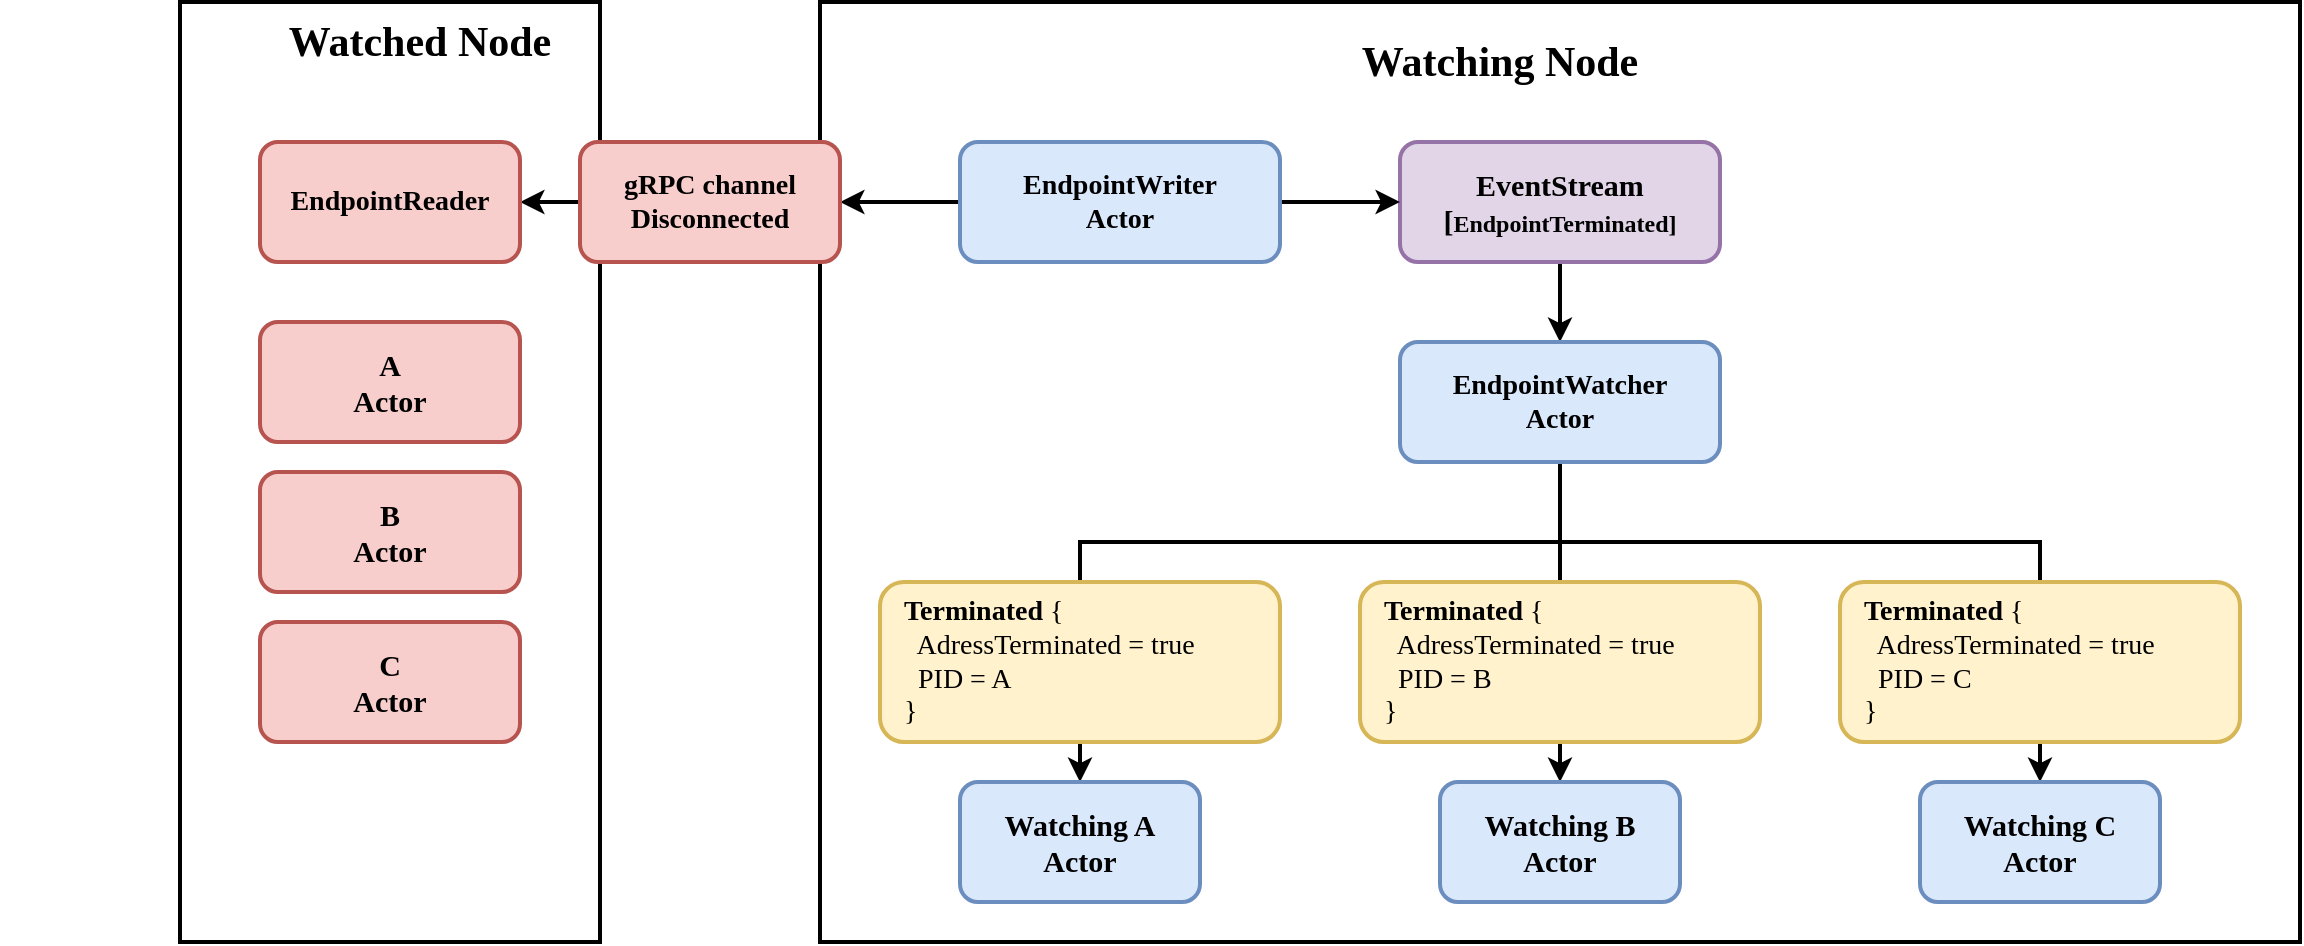 <mxfile version="14.4.3" type="device"><diagram name="Page-1" id="0"><mxGraphModel dx="2210" dy="1521" grid="1" gridSize="10" guides="1" tooltips="1" connect="1" arrows="1" fold="1" page="0" pageScale="1" pageWidth="826" pageHeight="1169" background="#ffffff" math="0" shadow="0"><root><mxCell id="0"/><mxCell id="1" parent="0"/><mxCell id="50" value="" style="whiteSpace=wrap;html=1;shadow=0;comic=0;strokeWidth=2;fontFamily=Comic Sans MS;" parent="1" vertex="1"><mxGeometry x="-10" y="-10" width="210" height="470" as="geometry"/></mxCell><mxCell id="48" value="" style="whiteSpace=wrap;html=1;shadow=0;comic=0;strokeWidth=2;fontFamily=Comic Sans MS;" parent="1" vertex="1"><mxGeometry x="310" y="-10" width="740" height="470" as="geometry"/></mxCell><mxCell id="43" style="edgeStyle=orthogonalEdgeStyle;rounded=0;comic=0;html=1;exitX=0.5;exitY=1;entryX=0.5;entryY=0;startArrow=none;startFill=0;jettySize=auto;orthogonalLoop=1;strokeWidth=2;fontFamily=Comic Sans MS;" parent="1" source="5" target="7" edge="1"><mxGeometry relative="1" as="geometry"/></mxCell><mxCell id="5" value="&lt;b&gt;&lt;font style=&quot;font-size: 15px&quot;&gt;EventStream&lt;/font&gt;&lt;/b&gt;&lt;div&gt;&lt;b&gt;&lt;font style=&quot;font-size: 15px&quot;&gt;[&lt;/font&gt;&lt;/b&gt;&lt;span&gt;&lt;b&gt;EndpointTerminated]&lt;/b&gt;&lt;/span&gt;&lt;/div&gt;" style="rounded=1;whiteSpace=wrap;html=1;shadow=0;comic=0;strokeWidth=2;fontFamily=Comic Sans MS;fillColor=#e1d5e7;strokeColor=#9673a6;" parent="1" vertex="1"><mxGeometry x="600" y="60" width="160" height="60" as="geometry"/></mxCell><mxCell id="29" style="edgeStyle=orthogonalEdgeStyle;rounded=0;comic=0;html=1;exitX=0.5;exitY=1;entryX=0.5;entryY=0;jettySize=auto;orthogonalLoop=1;strokeWidth=2;fontFamily=Comic Sans MS;" parent="1" source="7" target="15" edge="1"><mxGeometry relative="1" as="geometry"/></mxCell><mxCell id="30" style="edgeStyle=orthogonalEdgeStyle;rounded=0;comic=0;html=1;exitX=0.5;exitY=1;entryX=0.5;entryY=0;jettySize=auto;orthogonalLoop=1;strokeWidth=2;fontFamily=Comic Sans MS;" parent="1" source="7" target="17" edge="1"><mxGeometry relative="1" as="geometry"><Array as="points"><mxPoint x="680" y="260"/><mxPoint x="920" y="260"/></Array></mxGeometry></mxCell><mxCell id="39" style="edgeStyle=orthogonalEdgeStyle;rounded=0;comic=0;html=1;exitX=0.5;exitY=1;jettySize=auto;orthogonalLoop=1;strokeWidth=2;fontFamily=Comic Sans MS;" parent="1" source="7" target="11" edge="1"><mxGeometry relative="1" as="geometry"><Array as="points"><mxPoint x="680" y="260"/><mxPoint x="440" y="260"/></Array></mxGeometry></mxCell><mxCell id="7" value="&lt;span style=&quot;font-size: 14px&quot;&gt;&lt;b&gt;EndpointWatcher&lt;/b&gt;&lt;/span&gt;&lt;div&gt;&lt;span style=&quot;font-size: 14px&quot;&gt;&lt;b&gt;Actor&lt;/b&gt;&lt;/span&gt;&lt;/div&gt;" style="rounded=1;whiteSpace=wrap;html=1;shadow=0;comic=0;strokeWidth=2;fontFamily=Comic Sans MS;fillColor=#dae8fc;strokeColor=#6c8ebf;" parent="1" vertex="1"><mxGeometry x="600" y="160" width="160" height="60" as="geometry"/></mxCell><mxCell id="11" value="&lt;span style=&quot;font-size: 15px&quot;&gt;&lt;b&gt;Watching A&lt;/b&gt;&lt;/span&gt;&lt;div&gt;&lt;span style=&quot;font-size: 15px&quot;&gt;&lt;b&gt;Actor&lt;/b&gt;&lt;/span&gt;&lt;/div&gt;" style="rounded=1;whiteSpace=wrap;html=1;shadow=0;comic=0;strokeWidth=2;fontFamily=Comic Sans MS;fillColor=#dae8fc;strokeColor=#6c8ebf;" parent="1" vertex="1"><mxGeometry x="380" y="380" width="120" height="60" as="geometry"/></mxCell><mxCell id="15" value="&lt;span style=&quot;font-size: 15px&quot;&gt;&lt;b&gt;Watching B&lt;/b&gt;&lt;/span&gt;&lt;div&gt;&lt;span style=&quot;font-size: 15px&quot;&gt;&lt;b&gt;Actor&lt;/b&gt;&lt;/span&gt;&lt;/div&gt;" style="rounded=1;whiteSpace=wrap;html=1;shadow=0;comic=0;strokeWidth=2;fontFamily=Comic Sans MS;fillColor=#dae8fc;strokeColor=#6c8ebf;" parent="1" vertex="1"><mxGeometry x="620" y="380" width="120" height="60" as="geometry"/></mxCell><mxCell id="17" value="&lt;span style=&quot;font-size: 15px&quot;&gt;&lt;b&gt;Watching C&lt;/b&gt;&lt;/span&gt;&lt;div&gt;&lt;span style=&quot;font-size: 15px&quot;&gt;&lt;b&gt;Actor&lt;/b&gt;&lt;/span&gt;&lt;/div&gt;" style="rounded=1;whiteSpace=wrap;html=1;shadow=0;comic=0;strokeWidth=2;fontFamily=Comic Sans MS;fillColor=#dae8fc;strokeColor=#6c8ebf;" parent="1" vertex="1"><mxGeometry x="860" y="380" width="120" height="60" as="geometry"/></mxCell><mxCell id="47" style="edgeStyle=orthogonalEdgeStyle;rounded=0;comic=0;html=1;exitX=1;exitY=0.5;entryX=0;entryY=0.5;startArrow=none;startFill=0;jettySize=auto;orthogonalLoop=1;strokeWidth=2;fontFamily=Comic Sans MS;" parent="1" source="25" target="5" edge="1"><mxGeometry relative="1" as="geometry"/></mxCell><mxCell id="56" style="edgeStyle=orthogonalEdgeStyle;rounded=0;comic=0;html=1;exitX=0;exitY=0.5;entryX=1;entryY=0.5;startArrow=none;startFill=0;jettySize=auto;orthogonalLoop=1;strokeWidth=2;fontFamily=Comic Sans MS;" parent="1" source="25" target="40" edge="1"><mxGeometry relative="1" as="geometry"/></mxCell><mxCell id="25" value="&lt;div&gt;&lt;b&gt;&lt;font style=&quot;font-size: 14px&quot;&gt;EndpointWriter&lt;/font&gt;&lt;/b&gt;&lt;/div&gt;&lt;div&gt;&lt;b&gt;&lt;font style=&quot;font-size: 14px&quot;&gt;Actor&lt;/font&gt;&lt;/b&gt;&lt;/div&gt;" style="rounded=1;whiteSpace=wrap;html=1;shadow=0;comic=0;strokeWidth=2;fontFamily=Comic Sans MS;fillColor=#dae8fc;strokeColor=#6c8ebf;" parent="1" vertex="1"><mxGeometry x="380" y="60" width="160" height="60" as="geometry"/></mxCell><mxCell id="31" value="&lt;font style=&quot;font-size: 14px&quot;&gt;&lt;b&gt;Terminated&amp;nbsp;&lt;/b&gt;{&lt;/font&gt;&lt;div&gt;&lt;font style=&quot;font-size: 14px&quot;&gt;&amp;nbsp; AdressTerminated = true&lt;/font&gt;&lt;div&gt;&lt;font style=&quot;font-size: 14px&quot;&gt;&amp;nbsp; PID = A&lt;/font&gt;&lt;/div&gt;&lt;div&gt;&lt;font style=&quot;font-size: 14px&quot;&gt;}&lt;/font&gt;&lt;/div&gt;&lt;/div&gt;" style="text;html=1;strokeColor=#d6b656;fillColor=#fff2cc;align=left;verticalAlign=middle;whiteSpace=wrap;shadow=0;comic=0;fontFamily=Comic Sans MS;fontStyle=0;spacingLeft=10;rounded=1;strokeWidth=2;" parent="1" vertex="1"><mxGeometry x="340" y="280" width="200" height="80" as="geometry"/></mxCell><mxCell id="37" value="&lt;font style=&quot;font-size: 14px&quot;&gt;&lt;b&gt;Terminated&lt;/b&gt; {&lt;/font&gt;&lt;div&gt;&lt;font style=&quot;font-size: 14px&quot;&gt;&amp;nbsp; AdressTerminated = true&lt;/font&gt;&lt;div&gt;&lt;font style=&quot;font-size: 14px&quot;&gt;&amp;nbsp; PID = B&lt;/font&gt;&lt;/div&gt;&lt;div&gt;&lt;font style=&quot;font-size: 14px&quot;&gt;}&lt;/font&gt;&lt;/div&gt;&lt;/div&gt;" style="text;html=1;strokeColor=#d6b656;fillColor=#fff2cc;align=left;verticalAlign=middle;whiteSpace=wrap;shadow=0;comic=0;fontFamily=Comic Sans MS;fontStyle=0;spacingLeft=10;rounded=1;strokeWidth=2;" parent="1" vertex="1"><mxGeometry x="580" y="280" width="200" height="80" as="geometry"/></mxCell><mxCell id="38" value="&lt;font style=&quot;font-size: 14px&quot;&gt;&lt;b&gt;Terminated&amp;nbsp;&lt;/b&gt;{&lt;/font&gt;&lt;div&gt;&lt;font style=&quot;font-size: 14px&quot;&gt;&amp;nbsp; AdressTerminated = true&lt;/font&gt;&lt;div&gt;&lt;font style=&quot;font-size: 14px&quot;&gt;&amp;nbsp; PID = C&lt;/font&gt;&lt;/div&gt;&lt;div&gt;&lt;font style=&quot;font-size: 14px&quot;&gt;}&lt;/font&gt;&lt;/div&gt;&lt;/div&gt;" style="text;html=1;strokeColor=#d6b656;fillColor=#fff2cc;align=left;verticalAlign=middle;whiteSpace=wrap;shadow=0;comic=0;fontFamily=Comic Sans MS;spacingLeft=10;rounded=1;strokeWidth=2;" parent="1" vertex="1"><mxGeometry x="820" y="280" width="200" height="80" as="geometry"/></mxCell><mxCell id="55" style="edgeStyle=orthogonalEdgeStyle;rounded=0;comic=0;html=1;exitX=0;exitY=0.5;entryX=1;entryY=0.5;startArrow=none;startFill=0;jettySize=auto;orthogonalLoop=1;strokeWidth=2;fontFamily=Comic Sans MS;" parent="1" source="40" target="54" edge="1"><mxGeometry relative="1" as="geometry"/></mxCell><mxCell id="40" value="&lt;div&gt;&lt;span style=&quot;font-size: 14px&quot;&gt;&lt;b&gt;gRPC channel&lt;/b&gt;&lt;/span&gt;&lt;/div&gt;&lt;div&gt;&lt;span style=&quot;font-size: 14px&quot;&gt;&lt;b&gt;Disconnected&lt;/b&gt;&lt;/span&gt;&lt;/div&gt;" style="rounded=1;whiteSpace=wrap;html=1;shadow=0;comic=0;strokeWidth=2;fontFamily=Comic Sans MS;fillColor=#f8cecc;strokeColor=#b85450;" parent="1" vertex="1"><mxGeometry x="190" y="60" width="130" height="60" as="geometry"/></mxCell><mxCell id="49" value="&lt;font style=&quot;font-size: 21px&quot;&gt;&lt;b&gt;Watching Node&lt;/b&gt;&lt;/font&gt;" style="text;html=1;strokeColor=none;fillColor=none;align=center;verticalAlign=middle;whiteSpace=wrap;shadow=0;comic=0;fontFamily=Comic Sans MS;" parent="1" vertex="1"><mxGeometry x="440" y="10" width="420" height="20" as="geometry"/></mxCell><mxCell id="52" value="&lt;font style=&quot;font-size: 21px&quot;&gt;&lt;b&gt;Watched Node&lt;/b&gt;&lt;/font&gt;" style="text;html=1;strokeColor=none;fillColor=none;align=center;verticalAlign=middle;whiteSpace=wrap;shadow=0;comic=0;fontFamily=Comic Sans MS;" parent="1" vertex="1"><mxGeometry x="-100" width="420" height="20" as="geometry"/></mxCell><mxCell id="54" value="&lt;div&gt;&lt;span style=&quot;font-size: 14px&quot;&gt;&lt;b&gt;EndpointReader&lt;/b&gt;&lt;/span&gt;&lt;/div&gt;" style="rounded=1;whiteSpace=wrap;html=1;shadow=0;comic=0;strokeWidth=2;fontFamily=Comic Sans MS;fillColor=#f8cecc;strokeColor=#b85450;" parent="1" vertex="1"><mxGeometry x="30" y="60" width="130" height="60" as="geometry"/></mxCell><mxCell id="57" value="&lt;span style=&quot;font-size: 15px&quot;&gt;&lt;b&gt;A&lt;/b&gt;&lt;/span&gt;&lt;div&gt;&lt;span style=&quot;font-size: 15px&quot;&gt;&lt;b&gt;Actor&lt;/b&gt;&lt;/span&gt;&lt;/div&gt;" style="rounded=1;whiteSpace=wrap;html=1;shadow=0;comic=0;strokeWidth=2;fontFamily=Comic Sans MS;fillColor=#f8cecc;strokeColor=#b85450;" parent="1" vertex="1"><mxGeometry x="30" y="150" width="130" height="60" as="geometry"/></mxCell><mxCell id="58" value="&lt;span style=&quot;font-size: 15px&quot;&gt;&lt;b&gt;B&lt;/b&gt;&lt;/span&gt;&lt;br&gt;&lt;div&gt;&lt;span style=&quot;font-size: 15px&quot;&gt;&lt;b&gt;Actor&lt;/b&gt;&lt;/span&gt;&lt;/div&gt;" style="rounded=1;whiteSpace=wrap;html=1;shadow=0;comic=0;strokeWidth=2;fontFamily=Comic Sans MS;fillColor=#f8cecc;strokeColor=#b85450;" parent="1" vertex="1"><mxGeometry x="30" y="225" width="130" height="60" as="geometry"/></mxCell><mxCell id="59" value="&lt;span style=&quot;font-size: 15px&quot;&gt;&lt;b&gt;C&lt;/b&gt;&lt;/span&gt;&lt;br&gt;&lt;div&gt;&lt;span style=&quot;font-size: 15px&quot;&gt;&lt;b&gt;Actor&lt;/b&gt;&lt;/span&gt;&lt;/div&gt;" style="rounded=1;whiteSpace=wrap;html=1;shadow=0;comic=0;strokeWidth=2;fontFamily=Comic Sans MS;fillColor=#f8cecc;strokeColor=#b85450;" parent="1" vertex="1"><mxGeometry x="30" y="300" width="130" height="60" as="geometry"/></mxCell></root></mxGraphModel></diagram></mxfile>